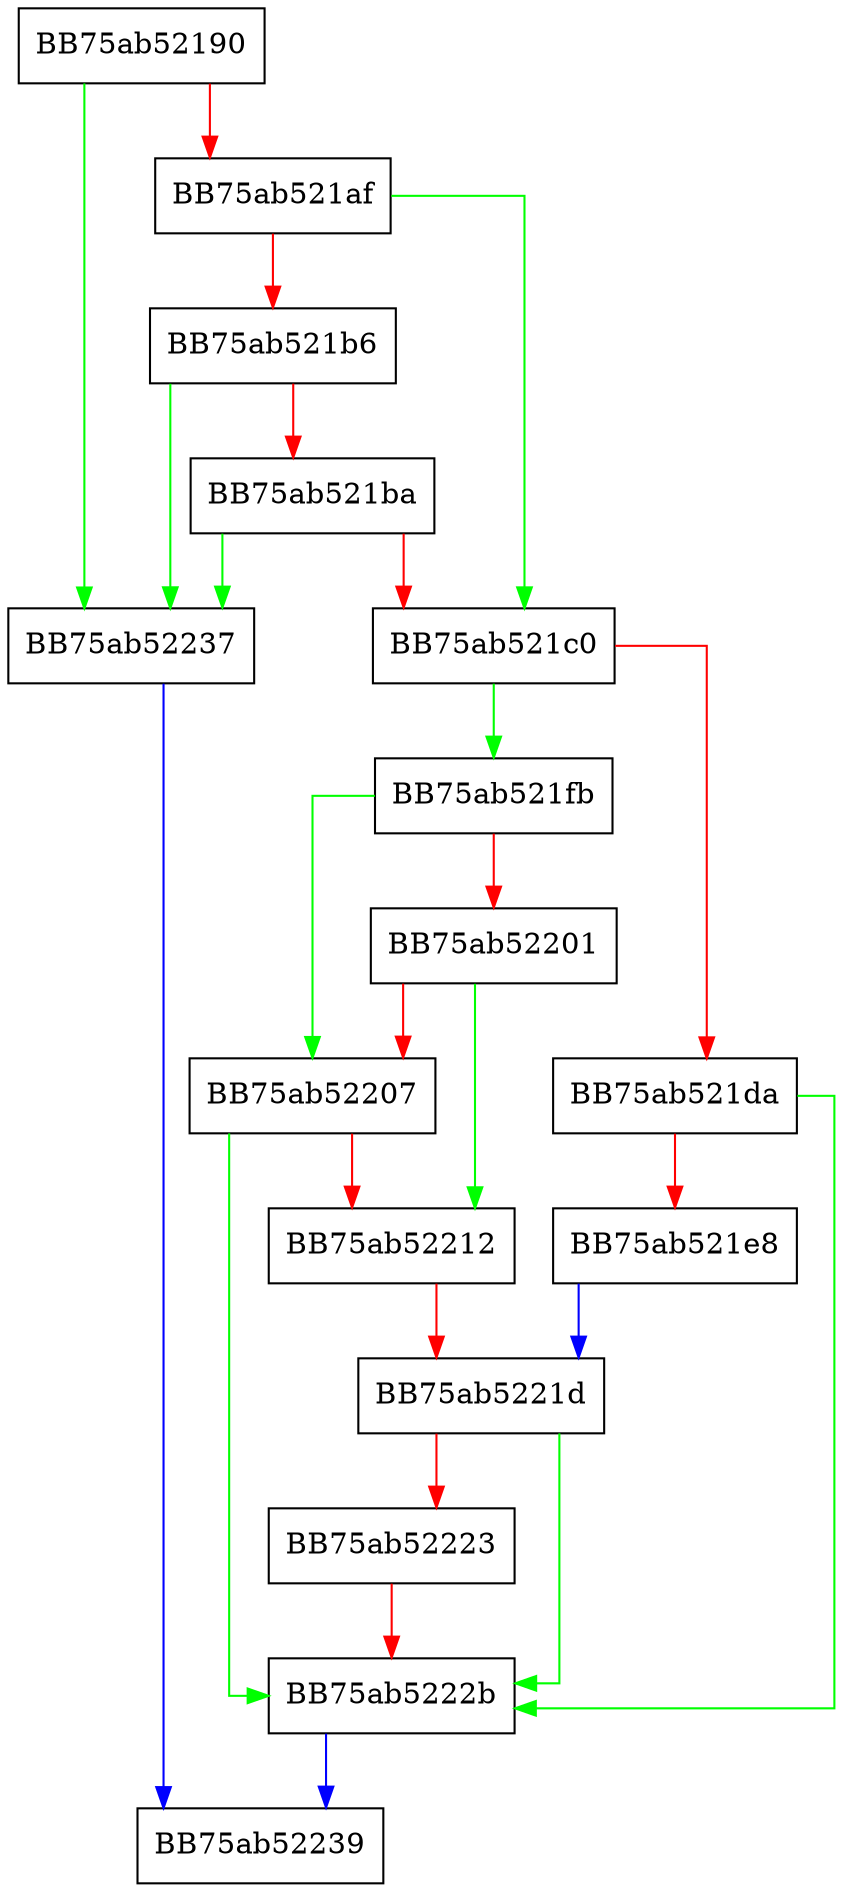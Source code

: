 digraph pagerStress {
  node [shape="box"];
  graph [splines=ortho];
  BB75ab52190 -> BB75ab52237 [color="green"];
  BB75ab52190 -> BB75ab521af [color="red"];
  BB75ab521af -> BB75ab521c0 [color="green"];
  BB75ab521af -> BB75ab521b6 [color="red"];
  BB75ab521b6 -> BB75ab52237 [color="green"];
  BB75ab521b6 -> BB75ab521ba [color="red"];
  BB75ab521ba -> BB75ab52237 [color="green"];
  BB75ab521ba -> BB75ab521c0 [color="red"];
  BB75ab521c0 -> BB75ab521fb [color="green"];
  BB75ab521c0 -> BB75ab521da [color="red"];
  BB75ab521da -> BB75ab5222b [color="green"];
  BB75ab521da -> BB75ab521e8 [color="red"];
  BB75ab521e8 -> BB75ab5221d [color="blue"];
  BB75ab521fb -> BB75ab52207 [color="green"];
  BB75ab521fb -> BB75ab52201 [color="red"];
  BB75ab52201 -> BB75ab52212 [color="green"];
  BB75ab52201 -> BB75ab52207 [color="red"];
  BB75ab52207 -> BB75ab5222b [color="green"];
  BB75ab52207 -> BB75ab52212 [color="red"];
  BB75ab52212 -> BB75ab5221d [color="red"];
  BB75ab5221d -> BB75ab5222b [color="green"];
  BB75ab5221d -> BB75ab52223 [color="red"];
  BB75ab52223 -> BB75ab5222b [color="red"];
  BB75ab5222b -> BB75ab52239 [color="blue"];
  BB75ab52237 -> BB75ab52239 [color="blue"];
}
